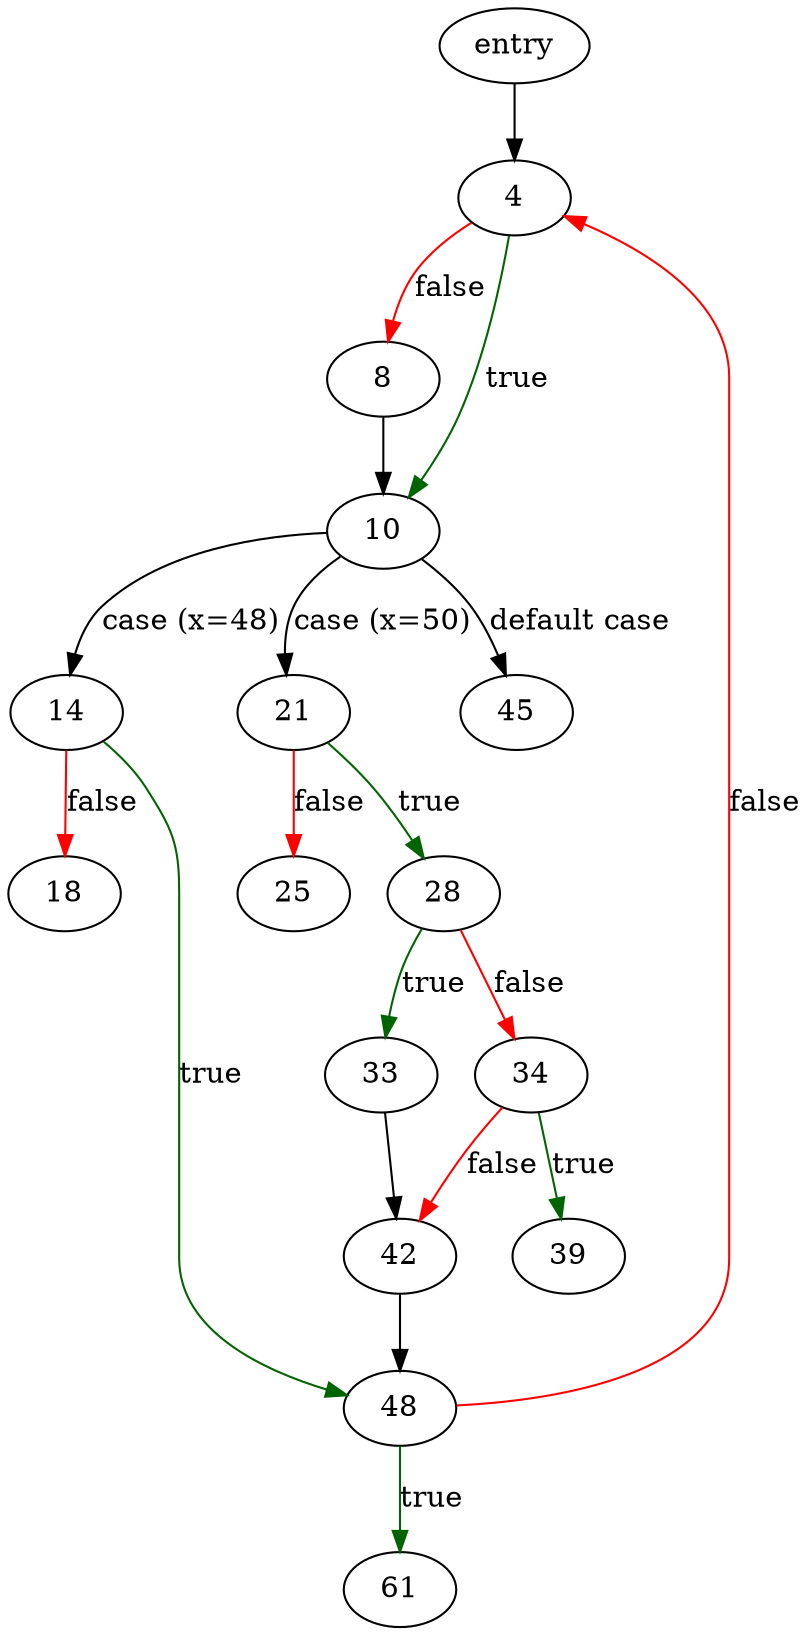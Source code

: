 digraph "add_field_list" {
	// Node definitions.
	1 [label=entry];
	4;
	8;
	10;
	14;
	18;
	21;
	25;
	28;
	33;
	34;
	39;
	42;
	45;
	48;
	61;

	// Edge definitions.
	1 -> 4;
	4 -> 8 [
		color=red
		label=false
	];
	4 -> 10 [
		color=darkgreen
		label=true
	];
	8 -> 10;
	10 -> 14 [label="case (x=48)"];
	10 -> 21 [label="case (x=50)"];
	10 -> 45 [label="default case"];
	14 -> 18 [
		color=red
		label=false
	];
	14 -> 48 [
		color=darkgreen
		label=true
	];
	21 -> 25 [
		color=red
		label=false
	];
	21 -> 28 [
		color=darkgreen
		label=true
	];
	28 -> 33 [
		color=darkgreen
		label=true
	];
	28 -> 34 [
		color=red
		label=false
	];
	33 -> 42;
	34 -> 39 [
		color=darkgreen
		label=true
	];
	34 -> 42 [
		color=red
		label=false
	];
	42 -> 48;
	48 -> 4 [
		color=red
		label=false
	];
	48 -> 61 [
		color=darkgreen
		label=true
	];
}